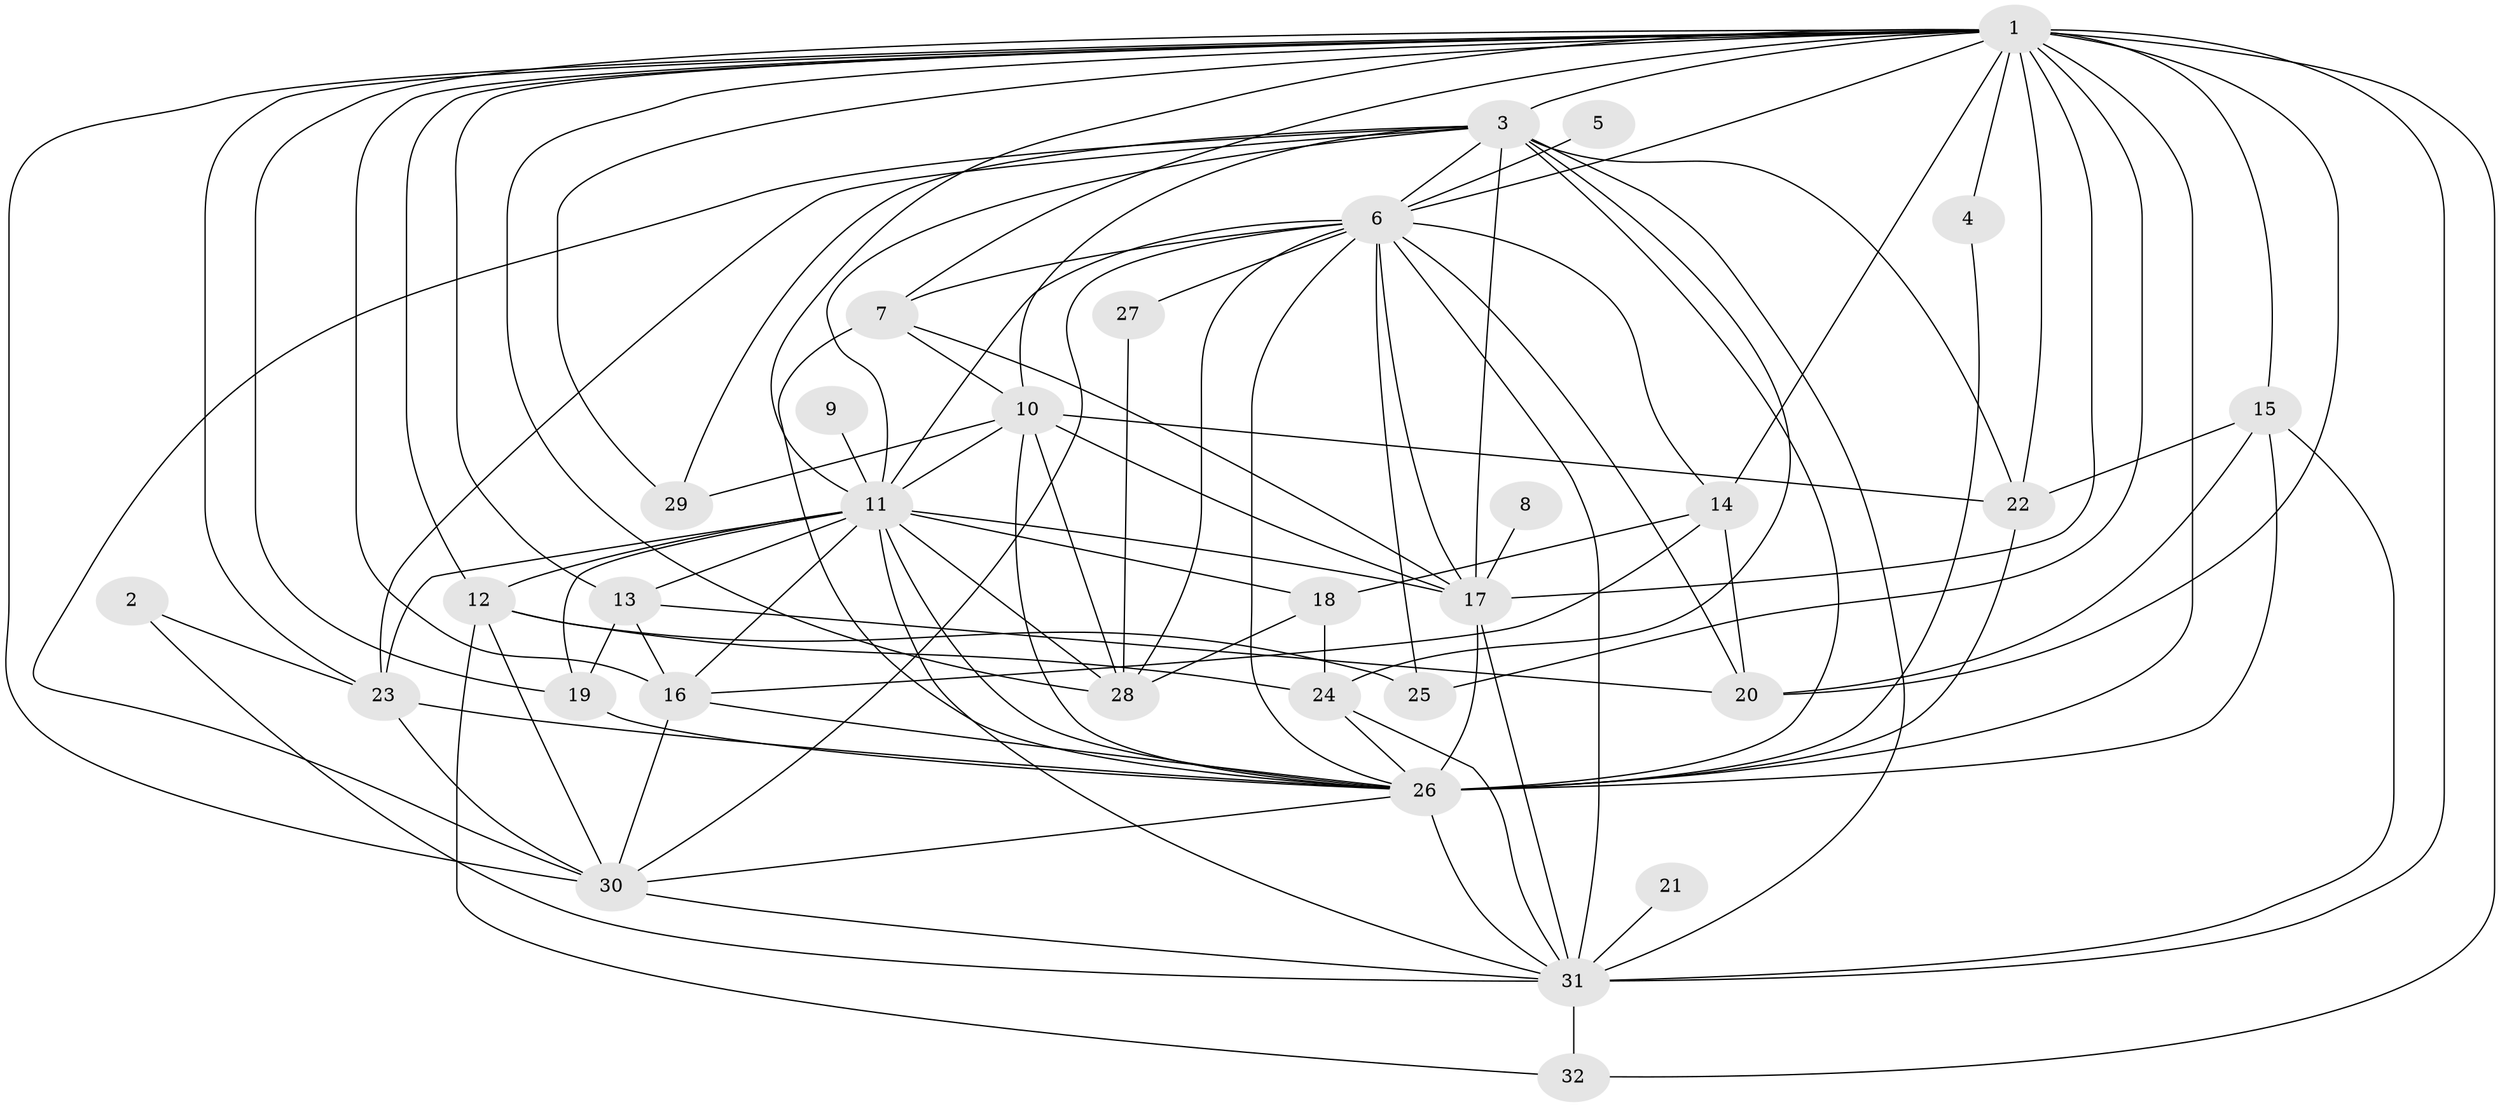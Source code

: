 // original degree distribution, {24: 0.009615384615384616, 22: 0.019230769230769232, 15: 0.028846153846153848, 18: 0.009615384615384616, 17: 0.009615384615384616, 30: 0.009615384615384616, 20: 0.009615384615384616, 3: 0.17307692307692307, 8: 0.009615384615384616, 4: 0.08653846153846154, 2: 0.5384615384615384, 7: 0.028846153846153848, 6: 0.019230769230769232, 5: 0.04807692307692308}
// Generated by graph-tools (version 1.1) at 2025/36/03/04/25 23:36:20]
// undirected, 32 vertices, 101 edges
graph export_dot {
  node [color=gray90,style=filled];
  1;
  2;
  3;
  4;
  5;
  6;
  7;
  8;
  9;
  10;
  11;
  12;
  13;
  14;
  15;
  16;
  17;
  18;
  19;
  20;
  21;
  22;
  23;
  24;
  25;
  26;
  27;
  28;
  29;
  30;
  31;
  32;
  1 -- 3 [weight=2.0];
  1 -- 4 [weight=1.0];
  1 -- 6 [weight=4.0];
  1 -- 7 [weight=1.0];
  1 -- 11 [weight=2.0];
  1 -- 12 [weight=2.0];
  1 -- 13 [weight=1.0];
  1 -- 14 [weight=1.0];
  1 -- 15 [weight=2.0];
  1 -- 16 [weight=1.0];
  1 -- 17 [weight=3.0];
  1 -- 19 [weight=1.0];
  1 -- 20 [weight=2.0];
  1 -- 22 [weight=1.0];
  1 -- 23 [weight=1.0];
  1 -- 25 [weight=1.0];
  1 -- 26 [weight=8.0];
  1 -- 28 [weight=2.0];
  1 -- 29 [weight=2.0];
  1 -- 30 [weight=1.0];
  1 -- 31 [weight=4.0];
  1 -- 32 [weight=1.0];
  2 -- 23 [weight=1.0];
  2 -- 31 [weight=1.0];
  3 -- 6 [weight=2.0];
  3 -- 10 [weight=1.0];
  3 -- 11 [weight=1.0];
  3 -- 17 [weight=2.0];
  3 -- 22 [weight=1.0];
  3 -- 23 [weight=1.0];
  3 -- 24 [weight=1.0];
  3 -- 26 [weight=3.0];
  3 -- 29 [weight=1.0];
  3 -- 30 [weight=1.0];
  3 -- 31 [weight=2.0];
  4 -- 26 [weight=1.0];
  5 -- 6 [weight=1.0];
  6 -- 7 [weight=1.0];
  6 -- 11 [weight=2.0];
  6 -- 14 [weight=1.0];
  6 -- 17 [weight=1.0];
  6 -- 20 [weight=1.0];
  6 -- 25 [weight=1.0];
  6 -- 26 [weight=3.0];
  6 -- 27 [weight=1.0];
  6 -- 28 [weight=2.0];
  6 -- 30 [weight=1.0];
  6 -- 31 [weight=1.0];
  7 -- 10 [weight=1.0];
  7 -- 17 [weight=1.0];
  7 -- 26 [weight=1.0];
  8 -- 17 [weight=1.0];
  9 -- 11 [weight=1.0];
  10 -- 11 [weight=1.0];
  10 -- 17 [weight=1.0];
  10 -- 22 [weight=1.0];
  10 -- 26 [weight=2.0];
  10 -- 28 [weight=1.0];
  10 -- 29 [weight=1.0];
  11 -- 12 [weight=1.0];
  11 -- 13 [weight=1.0];
  11 -- 16 [weight=1.0];
  11 -- 17 [weight=1.0];
  11 -- 18 [weight=1.0];
  11 -- 19 [weight=1.0];
  11 -- 23 [weight=1.0];
  11 -- 26 [weight=5.0];
  11 -- 28 [weight=2.0];
  11 -- 31 [weight=1.0];
  12 -- 24 [weight=1.0];
  12 -- 25 [weight=1.0];
  12 -- 30 [weight=1.0];
  12 -- 32 [weight=1.0];
  13 -- 16 [weight=1.0];
  13 -- 19 [weight=1.0];
  13 -- 20 [weight=1.0];
  14 -- 16 [weight=1.0];
  14 -- 18 [weight=1.0];
  14 -- 20 [weight=1.0];
  15 -- 20 [weight=1.0];
  15 -- 22 [weight=1.0];
  15 -- 26 [weight=1.0];
  15 -- 31 [weight=1.0];
  16 -- 26 [weight=1.0];
  16 -- 30 [weight=1.0];
  17 -- 26 [weight=4.0];
  17 -- 31 [weight=1.0];
  18 -- 24 [weight=1.0];
  18 -- 28 [weight=1.0];
  19 -- 26 [weight=1.0];
  21 -- 31 [weight=1.0];
  22 -- 26 [weight=1.0];
  23 -- 26 [weight=2.0];
  23 -- 30 [weight=2.0];
  24 -- 26 [weight=1.0];
  24 -- 31 [weight=1.0];
  26 -- 30 [weight=2.0];
  26 -- 31 [weight=4.0];
  27 -- 28 [weight=1.0];
  30 -- 31 [weight=1.0];
  31 -- 32 [weight=3.0];
}

